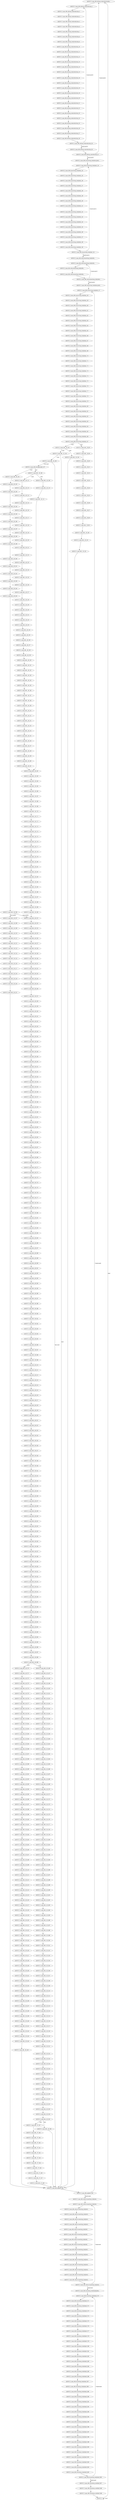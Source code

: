 digraph {
Node0x2a0ffa0[label="LEGUP_F_main_BB_dotloop_bodyreductionlrp..."];
Node0x2a0fe00[label="LEGUP_0"];
Node0x2a0fe00 -> Node0x2a0ffa0[label="start"];
Node0x2a0fe00 -> Node0x2a0fe00[label="~start"];
Node0x2a100f0[label="LEGUP_F_main_BB_dotloop_bodyreduction_2"];
Node0x2a0ffa0 -> Node0x2a100f0;
Node0x29c2dd0[label="LEGUP_F_main_BB_dotloop_bodyreduction_3"];
Node0x2a100f0 -> Node0x29c2dd0;
Node0x29c2ed0[label="LEGUP_F_main_BB_dotloop_bodyreduction_4"];
Node0x29c2dd0 -> Node0x29c2ed0;
Node0x29c2fd0[label="LEGUP_F_main_BB_dotloop_bodyreduction_5"];
Node0x29c2ed0 -> Node0x29c2fd0;
Node0x29c30d0[label="LEGUP_F_main_BB_dotloop_bodyreduction_6"];
Node0x29c2fd0 -> Node0x29c30d0;
Node0x29c31d0[label="LEGUP_F_main_BB_dotloop_bodyreduction_7"];
Node0x29c30d0 -> Node0x29c31d0;
Node0x29c32d0[label="LEGUP_F_main_BB_dotloop_bodyreduction_8"];
Node0x29c31d0 -> Node0x29c32d0;
Node0x29c33d0[label="LEGUP_F_main_BB_dotloop_bodyreduction_9"];
Node0x29c32d0 -> Node0x29c33d0;
Node0x29c34d0[label="LEGUP_F_main_BB_dotloop_bodyreduction_10"];
Node0x29c33d0 -> Node0x29c34d0;
Node0x29c35d0[label="LEGUP_F_main_BB_dotloop_bodyreduction_11"];
Node0x29c34d0 -> Node0x29c35d0;
Node0x29c36d0[label="LEGUP_F_main_BB_dotloop_bodyreduction_12"];
Node0x29c35d0 -> Node0x29c36d0;
Node0x29c37d0[label="LEGUP_F_main_BB_dotloop_bodyreduction_13"];
Node0x29c36d0 -> Node0x29c37d0;
Node0x29c38d0[label="LEGUP_F_main_BB_dotloop_bodyreduction_14"];
Node0x29c37d0 -> Node0x29c38d0;
Node0x29c39d0[label="LEGUP_F_main_BB_dotloop_bodyreduction_15"];
Node0x29c38d0 -> Node0x29c39d0;
Node0x29c3ad0[label="LEGUP_F_main_BB_dotloop_bodyreduction_16"];
Node0x29c39d0 -> Node0x29c3ad0;
Node0x29c3bd0[label="LEGUP_F_main_BB_dotloop_bodyreduction_17"];
Node0x29c3ad0 -> Node0x29c3bd0;
Node0x29c3cd0[label="LEGUP_F_main_BB_dotloop_bodyreduction_18"];
Node0x29c3bd0 -> Node0x29c3cd0;
Node0x29c3dd0[label="LEGUP_F_main_BB_dotloop_bodyreduction_19"];
Node0x29c3cd0 -> Node0x29c3dd0;
Node0x29c3ed0[label="LEGUP_F_main_BB_dotloop_bodyreduction_20"];
Node0x29c3dd0 -> Node0x29c3ed0;
Node0x29c3fd0[label="LEGUP_F_main_BB_dotloop_bodyreduction_21"];
Node0x29c3ed0 -> Node0x29c3fd0;
Node0x29c40d0[label="LEGUP_F_main_BB_dotloop_bodyreduction_22"];
Node0x29c3fd0 -> Node0x29c40d0;
Node0x29c41d0[label="LEGUP_F_main_BB_dotloop_bodyreduction_23"];
Node0x29c40d0 -> Node0x29c41d0;
Node0x29c42d0[label="LEGUP_F_main_BB_dotloop_bodyreduction_24"];
Node0x29c41d0 -> Node0x29c42d0;
Node0x29c43d0[label="LEGUP_F_main_BB_dotloop_bodyreduction_25"];
Node0x29c42d0 -> Node0x29c43d0;
Node0x29c44d0[label="LEGUP_F_main_BB_dotloop_bodyreduction_26"];
Node0x29c43d0 -> Node0x29c44d0;
Node0x29c45d0[label="LEGUP_F_main_BB_dotloop_bodyreduction_27"];
Node0x29c44d0 -> Node0x29c45d0;
Node0x29c46d0[label="LEGUP_F_main_BB_dotloop_bodyreduction_28"];
Node0x29c45d0 -> Node0x29c46d0;
Node0x29c47d0[label="LEGUP_F_main_BB_dotloop_bodyreduction_29"];
Node0x29c46d0 -> Node0x29c47d0;
Node0x2a10240[label="LEGUP_F_main_BB_dotloop_exitreduction_30"];
Node0x29c47d0 -> Node0x2a10240[label="%exitcond18"];
Node0x29c47d0 -> Node0x2a100f0[label="~%exitcond18"];
Node0x29c50d0[label="LEGUP_F_main_BB_dotloop_exitreduction_31"];
Node0x2a10240 -> Node0x29c50d0;
Node0x2a103c0[label="LEGUP_F_main_BB_fusion2loop_bodydim1preh..."];
Node0x29c50d0 -> Node0x2a103c0[label="%exitcond21"];
Node0x29c50d0 -> Node0x2a0ffa0[label="~%exitcond21"];
Node0x2a10540[label="LEGUP_F_main_BB_fusion2loop_bodydim1_33"];
Node0x2a103c0 -> Node0x2a10540;
Node0x29c51d0[label="LEGUP_F_main_BB_fusion2loop_bodydim1_34"];
Node0x2a10540 -> Node0x29c51d0;
Node0x29c52a0[label="LEGUP_F_main_BB_fusion2loop_bodydim1_35"];
Node0x29c51d0 -> Node0x29c52a0;
Node0x29c5370[label="LEGUP_F_main_BB_fusion2loop_bodydim1_36"];
Node0x29c52a0 -> Node0x29c5370;
Node0x29c5440[label="LEGUP_F_main_BB_fusion2loop_bodydim1_37"];
Node0x29c5370 -> Node0x29c5440;
Node0x29c5510[label="LEGUP_F_main_BB_fusion2loop_bodydim1_38"];
Node0x29c5440 -> Node0x29c5510;
Node0x29c55e0[label="LEGUP_F_main_BB_fusion2loop_bodydim1_39"];
Node0x29c5510 -> Node0x29c55e0;
Node0x29c56e0[label="LEGUP_F_main_BB_fusion2loop_bodydim1_40"];
Node0x29c55e0 -> Node0x29c56e0;
Node0x29c57e0[label="LEGUP_F_main_BB_fusion2loop_bodydim1_41"];
Node0x29c56e0 -> Node0x29c57e0;
Node0x29c58e0[label="LEGUP_F_main_BB_fusion2loop_bodydim1_42"];
Node0x29c57e0 -> Node0x29c58e0;
Node0x29c59e0[label="LEGUP_F_main_BB_fusion2loop_bodydim1_43"];
Node0x29c58e0 -> Node0x29c59e0;
Node0x29c5ae0[label="LEGUP_F_main_BB_fusion2loop_bodydim1_44"];
Node0x29c59e0 -> Node0x29c5ae0;
Node0x29c5be0[label="LEGUP_F_main_BB_fusion2loop_bodydim1_45"];
Node0x29c5ae0 -> Node0x29c5be0;
Node0x29c5ce0[label="LEGUP_F_main_BB_fusion2loop_bodydim1_46"];
Node0x29c5be0 -> Node0x29c5ce0;
Node0x29c5de0[label="LEGUP_F_main_BB_fusion2loop_bodydim1_47"];
Node0x29c5ce0 -> Node0x29c5de0;
Node0x29c5ee0[label="LEGUP_F_main_BB_fusion2loop_bodydim1_48"];
Node0x29c5de0 -> Node0x29c5ee0;
Node0x29c5fe0[label="LEGUP_F_main_BB_fusion2loop_bodydim1_49"];
Node0x29c5ee0 -> Node0x29c5fe0;
Node0x29c60e0[label="LEGUP_F_main_BB_fusion2loop_bodydim1_50"];
Node0x29c5fe0 -> Node0x29c60e0;
Node0x2a106c0[label="LEGUP_F_main_BB_reduceinnerloop_bodyredu..."];
Node0x29c60e0 -> Node0x2a106c0[label="%exitcond14"];
Node0x29c60e0 -> Node0x2a10540[label="~%exitcond14"];
Node0x2a10840[label="LEGUP_F_main_BB_reduceinnerloop_bodyredu..."];
Node0x2a106c0 -> Node0x2a10840;
Node0x29c62d0[label="LEGUP_F_main_BB_reduceinnerloop_bodyredu..."];
Node0x2a10840 -> Node0x29c62d0;
Node0x29c63a0[label="LEGUP_F_main_BB_reduceinnerloop_bodyredu..."];
Node0x29c62d0 -> Node0x29c63a0;
Node0x29c6470[label="LEGUP_F_main_BB_reduceinnerloop_bodyredu..."];
Node0x29c63a0 -> Node0x29c6470;
Node0x2a109c0[label="LEGUP_F_main_BB_fusion1loop_bodydim1preh..."];
Node0x29c6470 -> Node0x2a109c0[label="%exitcond12"];
Node0x29c6470 -> Node0x2a10840[label="~%exitcond12"];
Node0x2a10b40[label="LEGUP_F_main_BB_fusion1loop_bodydim1_57"];
Node0x2a109c0 -> Node0x2a10b40;
Node0x29c67a0[label="LEGUP_F_main_BB_fusion1loop_bodydim1_58"];
Node0x2a10b40 -> Node0x29c67a0;
Node0x29c6870[label="LEGUP_F_main_BB_fusion1loop_bodydim1_59"];
Node0x29c67a0 -> Node0x29c6870;
Node0x29c6940[label="LEGUP_F_main_BB_fusion1loop_bodydim1_60"];
Node0x29c6870 -> Node0x29c6940;
Node0x29c6a10[label="LEGUP_F_main_BB_fusion1loop_bodydim1_61"];
Node0x29c6940 -> Node0x29c6a10;
Node0x29c6ae0[label="LEGUP_F_main_BB_fusion1loop_bodydim1_62"];
Node0x29c6a10 -> Node0x29c6ae0;
Node0x29c6bb0[label="LEGUP_F_main_BB_fusion1loop_bodydim1_63"];
Node0x29c6ae0 -> Node0x29c6bb0;
Node0x29c6c80[label="LEGUP_F_main_BB_fusion1loop_bodydim1_64"];
Node0x29c6bb0 -> Node0x29c6c80;
Node0x29c6d80[label="LEGUP_F_main_BB_fusion1loop_bodydim1_65"];
Node0x29c6c80 -> Node0x29c6d80;
Node0x29c6e80[label="LEGUP_F_main_BB_fusion1loop_bodydim1_66"];
Node0x29c6d80 -> Node0x29c6e80;
Node0x29c6f80[label="LEGUP_F_main_BB_fusion1loop_bodydim1_67"];
Node0x29c6e80 -> Node0x29c6f80;
Node0x29c7080[label="LEGUP_F_main_BB_fusion1loop_bodydim1_68"];
Node0x29c6f80 -> Node0x29c7080;
Node0x29c7180[label="LEGUP_F_main_BB_fusion1loop_bodydim1_69"];
Node0x29c7080 -> Node0x29c7180;
Node0x29c7280[label="LEGUP_F_main_BB_fusion1loop_bodydim1_70"];
Node0x29c7180 -> Node0x29c7280;
Node0x29c7380[label="LEGUP_F_main_BB_fusion1loop_bodydim1_71"];
Node0x29c7280 -> Node0x29c7380;
Node0x29c7480[label="LEGUP_F_main_BB_fusion1loop_bodydim1_72"];
Node0x29c7380 -> Node0x29c7480;
Node0x29c7580[label="LEGUP_F_main_BB_fusion1loop_bodydim1_73"];
Node0x29c7480 -> Node0x29c7580;
Node0x29c7680[label="LEGUP_F_main_BB_fusion1loop_bodydim1_74"];
Node0x29c7580 -> Node0x29c7680;
Node0x29c7780[label="LEGUP_F_main_BB_fusion1loop_bodydim1_75"];
Node0x29c7680 -> Node0x29c7780;
Node0x29c7880[label="LEGUP_F_main_BB_fusion1loop_bodydim1_76"];
Node0x29c7780 -> Node0x29c7880;
Node0x29c7980[label="LEGUP_F_main_BB_fusion1loop_bodydim1_77"];
Node0x29c7880 -> Node0x29c7980;
Node0x29c7a80[label="LEGUP_F_main_BB_fusion1loop_bodydim1_78"];
Node0x29c7980 -> Node0x29c7a80;
Node0x29c7b80[label="LEGUP_F_main_BB_fusion1loop_bodydim1_79"];
Node0x29c7a80 -> Node0x29c7b80;
Node0x29c7c80[label="LEGUP_F_main_BB_fusion1loop_bodydim1_80"];
Node0x29c7b80 -> Node0x29c7c80;
Node0x29c7d80[label="LEGUP_F_main_BB_fusion1loop_bodydim1_81"];
Node0x29c7c80 -> Node0x29c7d80;
Node0x29c7e80[label="LEGUP_F_main_BB_fusion1loop_bodydim1_82"];
Node0x29c7d80 -> Node0x29c7e80;
Node0x29c7f80[label="LEGUP_F_main_BB_fusion1loop_bodydim1_83"];
Node0x29c7e80 -> Node0x29c7f80;
Node0x29c8080[label="LEGUP_F_main_BB_fusion1loop_bodydim1_84"];
Node0x29c7f80 -> Node0x29c8080;
Node0x29c8180[label="LEGUP_F_main_BB_fusion1loop_bodydim1_85"];
Node0x29c8080 -> Node0x29c8180;
Node0x29c8280[label="LEGUP_F_main_BB_fusion1loop_bodydim1_86"];
Node0x29c8180 -> Node0x29c8280;
Node0x29c8380[label="LEGUP_F_main_BB_fusion1loop_bodydim1_87"];
Node0x29c8280 -> Node0x29c8380;
Node0x2a10cc0[label="LEGUP_F_main_BB__26_88"];
Node0x29c8380 -> Node0x2a10cc0[label="%25"];
Node0x2a10e40[label="LEGUP_F_main_BB__28_103"];
Node0x29c8380 -> Node0x2a10e40[label="~%25"];
Node0x29c23c0[label="LEGUP_F_main_BB__26_89"];
Node0x2a10cc0 -> Node0x29c23c0;
Node0x29c2490[label="LEGUP_F_main_BB__26_90"];
Node0x29c23c0 -> Node0x29c2490;
Node0x29c2560[label="LEGUP_F_main_BB__26_91"];
Node0x29c2490 -> Node0x29c2560;
Node0x29c2630[label="LEGUP_F_main_BB__26_92"];
Node0x29c2560 -> Node0x29c2630;
Node0x29c2700[label="LEGUP_F_main_BB__26_93"];
Node0x29c2630 -> Node0x29c2700;
Node0x29c9510[label="LEGUP_F_main_BB__26_94"];
Node0x29c2700 -> Node0x29c9510;
Node0x29c9610[label="LEGUP_F_main_BB__26_95"];
Node0x29c9510 -> Node0x29c9610;
Node0x29c9710[label="LEGUP_F_main_BB__26_96"];
Node0x29c9610 -> Node0x29c9710;
Node0x29c9810[label="LEGUP_F_main_BB__26_97"];
Node0x29c9710 -> Node0x29c9810;
Node0x29c9910[label="LEGUP_F_main_BB__26_98"];
Node0x29c9810 -> Node0x29c9910;
Node0x29c9a10[label="LEGUP_F_main_BB__26_99"];
Node0x29c9910 -> Node0x29c9a10;
Node0x29c9b10[label="LEGUP_F_main_BB__26_100"];
Node0x29c9a10 -> Node0x29c9b10;
Node0x29c9c10[label="LEGUP_F_main_BB__26_101"];
Node0x29c9b10 -> Node0x29c9c10;
Node0x29c9d10[label="LEGUP_F_main_BB__26_102"];
Node0x29c9c10 -> Node0x29c9d10;
Node0x2a12640[label="LEGUP_F_main_BB_expfexit_549"];
Node0x29c9d10 -> Node0x2a12640;
Node0x2a10fc0[label="LEGUP_F_main_BB__30_104"];
Node0x2a10e40 -> Node0x2a10fc0[label="%29"];
Node0x2a11140[label="LEGUP_F_main_BB__32_105"];
Node0x2a10e40 -> Node0x2a11140[label="~%29"];
Node0x2a10fc0 -> Node0x2a12640;
Node0x2a11140 -> Node0x2a12640[label="%33"];
Node0x2a112c0[label="LEGUP_F_main_BB__34_106"];
Node0x2a11140 -> Node0x2a112c0[label="~%33"];
Node0x2a112c0 -> Node0x2a12640[label="%or.cond"];
Node0x2a11440[label="LEGUP_F_main_BB_threadpresplit_107"];
Node0x2a112c0 -> Node0x2a11440[label="~%or.cond"];
Node0x2a115c0[label="LEGUP_F_main_BB__38_108"];
Node0x2a11440 -> Node0x2a115c0[label="%37"];
Node0x2a11bc0[label="LEGUP_F_main_BB__60_191"];
Node0x2a11440 -> Node0x2a11bc0[label="~%37"];
Node0x2a11740[label="LEGUP_F_main_BB__40_109"];
Node0x2a115c0 -> Node0x2a11740[label="%39"];
Node0x2a118c0[label="LEGUP_F_main_BB__48_112"];
Node0x2a115c0 -> Node0x2a118c0[label="~%39"];
Node0x29ca290[label="LEGUP_F_main_BB__40_110"];
Node0x2a11740 -> Node0x29ca290;
Node0x29ca360[label="LEGUP_F_main_BB__40_111"];
Node0x29ca290 -> Node0x29ca360;
Node0x2a11a40[label="LEGUP_F_main_BB__58_162"];
Node0x29ca360 -> Node0x2a11a40;
Node0x29ca530[label="LEGUP_F_main_BB__48_113"];
Node0x2a118c0 -> Node0x29ca530;
Node0x29ca600[label="LEGUP_F_main_BB__48_114"];
Node0x29ca530 -> Node0x29ca600;
Node0x29ca6d0[label="LEGUP_F_main_BB__48_115"];
Node0x29ca600 -> Node0x29ca6d0;
Node0x29ca7a0[label="LEGUP_F_main_BB__48_116"];
Node0x29ca6d0 -> Node0x29ca7a0;
Node0x29ca870[label="LEGUP_F_main_BB__48_117"];
Node0x29ca7a0 -> Node0x29ca870;
Node0x29ca970[label="LEGUP_F_main_BB__48_118"];
Node0x29ca870 -> Node0x29ca970;
Node0x29caa70[label="LEGUP_F_main_BB__48_119"];
Node0x29ca970 -> Node0x29caa70;
Node0x29cab70[label="LEGUP_F_main_BB__48_120"];
Node0x29caa70 -> Node0x29cab70;
Node0x29cac70[label="LEGUP_F_main_BB__48_121"];
Node0x29cab70 -> Node0x29cac70;
Node0x29cad70[label="LEGUP_F_main_BB__48_122"];
Node0x29cac70 -> Node0x29cad70;
Node0x29cae70[label="LEGUP_F_main_BB__48_123"];
Node0x29cad70 -> Node0x29cae70;
Node0x29caf70[label="LEGUP_F_main_BB__48_124"];
Node0x29cae70 -> Node0x29caf70;
Node0x29cb070[label="LEGUP_F_main_BB__48_125"];
Node0x29caf70 -> Node0x29cb070;
Node0x29cb170[label="LEGUP_F_main_BB__48_126"];
Node0x29cb070 -> Node0x29cb170;
Node0x29cb270[label="LEGUP_F_main_BB__48_127"];
Node0x29cb170 -> Node0x29cb270;
Node0x29cb370[label="LEGUP_F_main_BB__48_128"];
Node0x29cb270 -> Node0x29cb370;
Node0x29cb470[label="LEGUP_F_main_BB__48_129"];
Node0x29cb370 -> Node0x29cb470;
Node0x29cb570[label="LEGUP_F_main_BB__48_130"];
Node0x29cb470 -> Node0x29cb570;
Node0x29cb670[label="LEGUP_F_main_BB__48_131"];
Node0x29cb570 -> Node0x29cb670;
Node0x29cb770[label="LEGUP_F_main_BB__48_132"];
Node0x29cb670 -> Node0x29cb770;
Node0x29cb870[label="LEGUP_F_main_BB__48_133"];
Node0x29cb770 -> Node0x29cb870;
Node0x29cb970[label="LEGUP_F_main_BB__48_134"];
Node0x29cb870 -> Node0x29cb970;
Node0x29cba70[label="LEGUP_F_main_BB__48_135"];
Node0x29cb970 -> Node0x29cba70;
Node0x29cbb70[label="LEGUP_F_main_BB__48_136"];
Node0x29cba70 -> Node0x29cbb70;
Node0x29cbc70[label="LEGUP_F_main_BB__48_137"];
Node0x29cbb70 -> Node0x29cbc70;
Node0x29cbd70[label="LEGUP_F_main_BB__48_138"];
Node0x29cbc70 -> Node0x29cbd70;
Node0x29cbe70[label="LEGUP_F_main_BB__48_139"];
Node0x29cbd70 -> Node0x29cbe70;
Node0x29cbf70[label="LEGUP_F_main_BB__48_140"];
Node0x29cbe70 -> Node0x29cbf70;
Node0x29cc070[label="LEGUP_F_main_BB__48_141"];
Node0x29cbf70 -> Node0x29cc070;
Node0x29cc170[label="LEGUP_F_main_BB__48_142"];
Node0x29cc070 -> Node0x29cc170;
Node0x29cc270[label="LEGUP_F_main_BB__48_143"];
Node0x29cc170 -> Node0x29cc270;
Node0x29cc370[label="LEGUP_F_main_BB__48_144"];
Node0x29cc270 -> Node0x29cc370;
Node0x29cc470[label="LEGUP_F_main_BB__48_145"];
Node0x29cc370 -> Node0x29cc470;
Node0x29cc570[label="LEGUP_F_main_BB__48_146"];
Node0x29cc470 -> Node0x29cc570;
Node0x29cc670[label="LEGUP_F_main_BB__48_147"];
Node0x29cc570 -> Node0x29cc670;
Node0x29cc770[label="LEGUP_F_main_BB__48_148"];
Node0x29cc670 -> Node0x29cc770;
Node0x29cc870[label="LEGUP_F_main_BB__48_149"];
Node0x29cc770 -> Node0x29cc870;
Node0x29cc970[label="LEGUP_F_main_BB__48_150"];
Node0x29cc870 -> Node0x29cc970;
Node0x29cca70[label="LEGUP_F_main_BB__48_151"];
Node0x29cc970 -> Node0x29cca70;
Node0x29ccb70[label="LEGUP_F_main_BB__48_152"];
Node0x29cca70 -> Node0x29ccb70;
Node0x29ccc70[label="LEGUP_F_main_BB__48_153"];
Node0x29ccb70 -> Node0x29ccc70;
Node0x29ccd70[label="LEGUP_F_main_BB__48_154"];
Node0x29ccc70 -> Node0x29ccd70;
Node0x29cce70[label="LEGUP_F_main_BB__48_155"];
Node0x29ccd70 -> Node0x29cce70;
Node0x29ccf70[label="LEGUP_F_main_BB__48_156"];
Node0x29cce70 -> Node0x29ccf70;
Node0x29cd070[label="LEGUP_F_main_BB__48_157"];
Node0x29ccf70 -> Node0x29cd070;
Node0x29cd170[label="LEGUP_F_main_BB__48_158"];
Node0x29cd070 -> Node0x29cd170;
Node0x29cd270[label="LEGUP_F_main_BB__48_159"];
Node0x29cd170 -> Node0x29cd270;
Node0x29cd370[label="LEGUP_F_main_BB__48_160"];
Node0x29cd270 -> Node0x29cd370;
Node0x29cd470[label="LEGUP_F_main_BB__48_161"];
Node0x29cd370 -> Node0x29cd470;
Node0x29cd470 -> Node0x2a11a40;
Node0x29cdc30[label="LEGUP_F_main_BB__58_163"];
Node0x2a11a40 -> Node0x29cdc30;
Node0x29cdd00[label="LEGUP_F_main_BB__58_164"];
Node0x29cdc30 -> Node0x29cdd00;
Node0x29cddd0[label="LEGUP_F_main_BB__58_165"];
Node0x29cdd00 -> Node0x29cddd0;
Node0x29cdea0[label="LEGUP_F_main_BB__58_166"];
Node0x29cddd0 -> Node0x29cdea0;
Node0x29cdf70[label="LEGUP_F_main_BB__58_167"];
Node0x29cdea0 -> Node0x29cdf70;
Node0x29ce070[label="LEGUP_F_main_BB__58_168"];
Node0x29cdf70 -> Node0x29ce070;
Node0x29ce170[label="LEGUP_F_main_BB__58_169"];
Node0x29ce070 -> Node0x29ce170;
Node0x29ce270[label="LEGUP_F_main_BB__58_170"];
Node0x29ce170 -> Node0x29ce270;
Node0x29ce370[label="LEGUP_F_main_BB__58_171"];
Node0x29ce270 -> Node0x29ce370;
Node0x29ce470[label="LEGUP_F_main_BB__58_172"];
Node0x29ce370 -> Node0x29ce470;
Node0x29ce570[label="LEGUP_F_main_BB__58_173"];
Node0x29ce470 -> Node0x29ce570;
Node0x29ce670[label="LEGUP_F_main_BB__58_174"];
Node0x29ce570 -> Node0x29ce670;
Node0x29ce770[label="LEGUP_F_main_BB__58_175"];
Node0x29ce670 -> Node0x29ce770;
Node0x29ce870[label="LEGUP_F_main_BB__58_176"];
Node0x29ce770 -> Node0x29ce870;
Node0x29ce970[label="LEGUP_F_main_BB__58_177"];
Node0x29ce870 -> Node0x29ce970;
Node0x29cea70[label="LEGUP_F_main_BB__58_178"];
Node0x29ce970 -> Node0x29cea70;
Node0x29ceb70[label="LEGUP_F_main_BB__58_179"];
Node0x29cea70 -> Node0x29ceb70;
Node0x29cec70[label="LEGUP_F_main_BB__58_180"];
Node0x29ceb70 -> Node0x29cec70;
Node0x29ced70[label="LEGUP_F_main_BB__58_181"];
Node0x29cec70 -> Node0x29ced70;
Node0x29cee70[label="LEGUP_F_main_BB__58_182"];
Node0x29ced70 -> Node0x29cee70;
Node0x29cef70[label="LEGUP_F_main_BB__58_183"];
Node0x29cee70 -> Node0x29cef70;
Node0x29cf070[label="LEGUP_F_main_BB__58_184"];
Node0x29cef70 -> Node0x29cf070;
Node0x29cf170[label="LEGUP_F_main_BB__58_185"];
Node0x29cf070 -> Node0x29cf170;
Node0x29cf270[label="LEGUP_F_main_BB__58_186"];
Node0x29cf170 -> Node0x29cf270;
Node0x29cf370[label="LEGUP_F_main_BB__58_187"];
Node0x29cf270 -> Node0x29cf370;
Node0x29cf470[label="LEGUP_F_main_BB__58_188"];
Node0x29cf370 -> Node0x29cf470;
Node0x29cf570[label="LEGUP_F_main_BB__58_189"];
Node0x29cf470 -> Node0x29cf570;
Node0x2a13250[label="LEGUP_F_main_BB__58_190"];
Node0x29cf570 -> Node0x2a13250;
Node0x2a11ec0[label="LEGUP_F_main_BB__66_222"];
Node0x2a13250 -> Node0x2a11ec0;
Node0x29cd770[label="LEGUP_F_main_BB__60_192"];
Node0x2a11bc0 -> Node0x29cd770;
Node0x29cd840[label="LEGUP_F_main_BB__60_193"];
Node0x29cd770 -> Node0x29cd840;
Node0x29cd940[label="LEGUP_F_main_BB__60_194"];
Node0x29cd840 -> Node0x29cd940;
Node0x29cda40[label="LEGUP_F_main_BB__60_195"];
Node0x29cd940 -> Node0x29cda40;
Node0x29cdb40[label="LEGUP_F_main_BB__60_196"];
Node0x29cda40 -> Node0x29cdb40;
Node0x29c84f0[label="LEGUP_F_main_BB__60_197"];
Node0x29cdb40 -> Node0x29c84f0;
Node0x29c85f0[label="LEGUP_F_main_BB__60_198"];
Node0x29c84f0 -> Node0x29c85f0;
Node0x29c86f0[label="LEGUP_F_main_BB__60_199"];
Node0x29c85f0 -> Node0x29c86f0;
Node0x29c87f0[label="LEGUP_F_main_BB__60_200"];
Node0x29c86f0 -> Node0x29c87f0;
Node0x29c88f0[label="LEGUP_F_main_BB__60_201"];
Node0x29c87f0 -> Node0x29c88f0;
Node0x29c89f0[label="LEGUP_F_main_BB__60_202"];
Node0x29c88f0 -> Node0x29c89f0;
Node0x29c8af0[label="LEGUP_F_main_BB__60_203"];
Node0x29c89f0 -> Node0x29c8af0;
Node0x29c8bf0[label="LEGUP_F_main_BB__60_204"];
Node0x29c8af0 -> Node0x29c8bf0;
Node0x29c8cf0[label="LEGUP_F_main_BB__60_205"];
Node0x29c8bf0 -> Node0x29c8cf0;
Node0x29c8df0[label="LEGUP_F_main_BB__60_206"];
Node0x29c8cf0 -> Node0x29c8df0;
Node0x2a11d40[label="LEGUP_F_main_BB__64_207"];
Node0x29c8df0 -> Node0x2a11d40[label="%or.cond54"];
Node0x29c8df0 -> Node0x2a11ec0[label="~%or.cond54"];
Node0x29c90a0[label="LEGUP_F_main_BB__64_208"];
Node0x2a11d40 -> Node0x29c90a0;
Node0x29c9170[label="LEGUP_F_main_BB__64_209"];
Node0x29c90a0 -> Node0x29c9170;
Node0x29c9240[label="LEGUP_F_main_BB__64_210"];
Node0x29c9170 -> Node0x29c9240;
Node0x29c9310[label="LEGUP_F_main_BB__64_211"];
Node0x29c9240 -> Node0x29c9310;
Node0x29c93e0[label="LEGUP_F_main_BB__64_212"];
Node0x29c9310 -> Node0x29c93e0;
Node0x2a15380[label="LEGUP_F_main_BB__64_213"];
Node0x29c93e0 -> Node0x2a15380;
Node0x2a15480[label="LEGUP_F_main_BB__64_214"];
Node0x2a15380 -> Node0x2a15480;
Node0x2a15580[label="LEGUP_F_main_BB__64_215"];
Node0x2a15480 -> Node0x2a15580;
Node0x2a15680[label="LEGUP_F_main_BB__64_216"];
Node0x2a15580 -> Node0x2a15680;
Node0x2a15780[label="LEGUP_F_main_BB__64_217"];
Node0x2a15680 -> Node0x2a15780;
Node0x2a15880[label="LEGUP_F_main_BB__64_218"];
Node0x2a15780 -> Node0x2a15880;
Node0x2a15980[label="LEGUP_F_main_BB__64_219"];
Node0x2a15880 -> Node0x2a15980;
Node0x2a15a80[label="LEGUP_F_main_BB__64_220"];
Node0x2a15980 -> Node0x2a15a80;
Node0x2a15b80[label="LEGUP_F_main_BB__64_221"];
Node0x2a15a80 -> Node0x2a15b80;
Node0x2a15b80 -> Node0x2a12640;
Node0x2a15d80[label="LEGUP_F_main_BB__66_223"];
Node0x2a11ec0 -> Node0x2a15d80;
Node0x2a15e50[label="LEGUP_F_main_BB__66_224"];
Node0x2a15d80 -> Node0x2a15e50;
Node0x2a15f20[label="LEGUP_F_main_BB__66_225"];
Node0x2a15e50 -> Node0x2a15f20;
Node0x2a15ff0[label="LEGUP_F_main_BB__66_226"];
Node0x2a15f20 -> Node0x2a15ff0;
Node0x2a160c0[label="LEGUP_F_main_BB__66_227"];
Node0x2a15ff0 -> Node0x2a160c0;
Node0x2a161c0[label="LEGUP_F_main_BB__66_228"];
Node0x2a160c0 -> Node0x2a161c0;
Node0x2a162c0[label="LEGUP_F_main_BB__66_229"];
Node0x2a161c0 -> Node0x2a162c0;
Node0x2a163c0[label="LEGUP_F_main_BB__66_230"];
Node0x2a162c0 -> Node0x2a163c0;
Node0x2a164c0[label="LEGUP_F_main_BB__66_231"];
Node0x2a163c0 -> Node0x2a164c0;
Node0x2a165c0[label="LEGUP_F_main_BB__66_232"];
Node0x2a164c0 -> Node0x2a165c0;
Node0x2a166c0[label="LEGUP_F_main_BB__66_233"];
Node0x2a165c0 -> Node0x2a166c0;
Node0x2a167c0[label="LEGUP_F_main_BB__66_234"];
Node0x2a166c0 -> Node0x2a167c0;
Node0x2a168c0[label="LEGUP_F_main_BB__66_235"];
Node0x2a167c0 -> Node0x2a168c0;
Node0x2a169c0[label="LEGUP_F_main_BB__66_236"];
Node0x2a168c0 -> Node0x2a169c0;
Node0x2a16ac0[label="LEGUP_F_main_BB__66_237"];
Node0x2a169c0 -> Node0x2a16ac0;
Node0x2a16bc0[label="LEGUP_F_main_BB__66_238"];
Node0x2a16ac0 -> Node0x2a16bc0;
Node0x2a16cc0[label="LEGUP_F_main_BB__66_239"];
Node0x2a16bc0 -> Node0x2a16cc0;
Node0x2a16dc0[label="LEGUP_F_main_BB__66_240"];
Node0x2a16cc0 -> Node0x2a16dc0;
Node0x2a16ec0[label="LEGUP_F_main_BB__66_241"];
Node0x2a16dc0 -> Node0x2a16ec0;
Node0x2a16fc0[label="LEGUP_F_main_BB__66_242"];
Node0x2a16ec0 -> Node0x2a16fc0;
Node0x2a170c0[label="LEGUP_F_main_BB__66_243"];
Node0x2a16fc0 -> Node0x2a170c0;
Node0x2a171c0[label="LEGUP_F_main_BB__66_244"];
Node0x2a170c0 -> Node0x2a171c0;
Node0x2a172c0[label="LEGUP_F_main_BB__66_245"];
Node0x2a171c0 -> Node0x2a172c0;
Node0x2a173c0[label="LEGUP_F_main_BB__66_246"];
Node0x2a172c0 -> Node0x2a173c0;
Node0x2a174c0[label="LEGUP_F_main_BB__66_247"];
Node0x2a173c0 -> Node0x2a174c0;
Node0x2a175c0[label="LEGUP_F_main_BB__66_248"];
Node0x2a174c0 -> Node0x2a175c0;
Node0x2a176c0[label="LEGUP_F_main_BB__66_249"];
Node0x2a175c0 -> Node0x2a176c0;
Node0x2a177c0[label="LEGUP_F_main_BB__66_250"];
Node0x2a176c0 -> Node0x2a177c0;
Node0x2a178c0[label="LEGUP_F_main_BB__66_251"];
Node0x2a177c0 -> Node0x2a178c0;
Node0x2a179c0[label="LEGUP_F_main_BB__66_252"];
Node0x2a178c0 -> Node0x2a179c0;
Node0x2a17ac0[label="LEGUP_F_main_BB__66_253"];
Node0x2a179c0 -> Node0x2a17ac0;
Node0x2a17bc0[label="LEGUP_F_main_BB__66_254"];
Node0x2a17ac0 -> Node0x2a17bc0;
Node0x2a17cc0[label="LEGUP_F_main_BB__66_255"];
Node0x2a17bc0 -> Node0x2a17cc0;
Node0x2a17dc0[label="LEGUP_F_main_BB__66_256"];
Node0x2a17cc0 -> Node0x2a17dc0;
Node0x2a17ec0[label="LEGUP_F_main_BB__66_257"];
Node0x2a17dc0 -> Node0x2a17ec0;
Node0x2a17fc0[label="LEGUP_F_main_BB__66_258"];
Node0x2a17ec0 -> Node0x2a17fc0;
Node0x2a180c0[label="LEGUP_F_main_BB__66_259"];
Node0x2a17fc0 -> Node0x2a180c0;
Node0x2a181c0[label="LEGUP_F_main_BB__66_260"];
Node0x2a180c0 -> Node0x2a181c0;
Node0x2a182c0[label="LEGUP_F_main_BB__66_261"];
Node0x2a181c0 -> Node0x2a182c0;
Node0x2a183c0[label="LEGUP_F_main_BB__66_262"];
Node0x2a182c0 -> Node0x2a183c0;
Node0x2a184c0[label="LEGUP_F_main_BB__66_263"];
Node0x2a183c0 -> Node0x2a184c0;
Node0x2a185c0[label="LEGUP_F_main_BB__66_264"];
Node0x2a184c0 -> Node0x2a185c0;
Node0x2a186c0[label="LEGUP_F_main_BB__66_265"];
Node0x2a185c0 -> Node0x2a186c0;
Node0x2a187c0[label="LEGUP_F_main_BB__66_266"];
Node0x2a186c0 -> Node0x2a187c0;
Node0x2a188c0[label="LEGUP_F_main_BB__66_267"];
Node0x2a187c0 -> Node0x2a188c0;
Node0x2a189c0[label="LEGUP_F_main_BB__66_268"];
Node0x2a188c0 -> Node0x2a189c0;
Node0x2a18ac0[label="LEGUP_F_main_BB__66_269"];
Node0x2a189c0 -> Node0x2a18ac0;
Node0x2a18bc0[label="LEGUP_F_main_BB__66_270"];
Node0x2a18ac0 -> Node0x2a18bc0;
Node0x2a18cc0[label="LEGUP_F_main_BB__66_271"];
Node0x2a18bc0 -> Node0x2a18cc0;
Node0x2a18dc0[label="LEGUP_F_main_BB__66_272"];
Node0x2a18cc0 -> Node0x2a18dc0;
Node0x2a18ec0[label="LEGUP_F_main_BB__66_273"];
Node0x2a18dc0 -> Node0x2a18ec0;
Node0x2a18fc0[label="LEGUP_F_main_BB__66_274"];
Node0x2a18ec0 -> Node0x2a18fc0;
Node0x2a190c0[label="LEGUP_F_main_BB__66_275"];
Node0x2a18fc0 -> Node0x2a190c0;
Node0x2a191c0[label="LEGUP_F_main_BB__66_276"];
Node0x2a190c0 -> Node0x2a191c0;
Node0x2a192c0[label="LEGUP_F_main_BB__66_277"];
Node0x2a191c0 -> Node0x2a192c0;
Node0x2a193c0[label="LEGUP_F_main_BB__66_278"];
Node0x2a192c0 -> Node0x2a193c0;
Node0x2a194c0[label="LEGUP_F_main_BB__66_279"];
Node0x2a193c0 -> Node0x2a194c0;
Node0x2a195c0[label="LEGUP_F_main_BB__66_280"];
Node0x2a194c0 -> Node0x2a195c0;
Node0x2a196c0[label="LEGUP_F_main_BB__66_281"];
Node0x2a195c0 -> Node0x2a196c0;
Node0x2a197c0[label="LEGUP_F_main_BB__66_282"];
Node0x2a196c0 -> Node0x2a197c0;
Node0x2a19900[label="LEGUP_F_main_BB__66_283"];
Node0x2a197c0 -> Node0x2a19900;
Node0x2a19a40[label="LEGUP_F_main_BB__66_284"];
Node0x2a19900 -> Node0x2a19a40;
Node0x2a19b80[label="LEGUP_F_main_BB__66_285"];
Node0x2a19a40 -> Node0x2a19b80;
Node0x2a19cc0[label="LEGUP_F_main_BB__66_286"];
Node0x2a19b80 -> Node0x2a19cc0;
Node0x2a19e00[label="LEGUP_F_main_BB__66_287"];
Node0x2a19cc0 -> Node0x2a19e00;
Node0x2a19f40[label="LEGUP_F_main_BB__66_288"];
Node0x2a19e00 -> Node0x2a19f40;
Node0x2a1a080[label="LEGUP_F_main_BB__66_289"];
Node0x2a19f40 -> Node0x2a1a080;
Node0x2a1a1c0[label="LEGUP_F_main_BB__66_290"];
Node0x2a1a080 -> Node0x2a1a1c0;
Node0x2a1a300[label="LEGUP_F_main_BB__66_291"];
Node0x2a1a1c0 -> Node0x2a1a300;
Node0x2a1a440[label="LEGUP_F_main_BB__66_292"];
Node0x2a1a300 -> Node0x2a1a440;
Node0x2a1a580[label="LEGUP_F_main_BB__66_293"];
Node0x2a1a440 -> Node0x2a1a580;
Node0x2a1a6c0[label="LEGUP_F_main_BB__66_294"];
Node0x2a1a580 -> Node0x2a1a6c0;
Node0x2a1a800[label="LEGUP_F_main_BB__66_295"];
Node0x2a1a6c0 -> Node0x2a1a800;
Node0x2a1a940[label="LEGUP_F_main_BB__66_296"];
Node0x2a1a800 -> Node0x2a1a940;
Node0x2a1aa80[label="LEGUP_F_main_BB__66_297"];
Node0x2a1a940 -> Node0x2a1aa80;
Node0x2a1abc0[label="LEGUP_F_main_BB__66_298"];
Node0x2a1aa80 -> Node0x2a1abc0;
Node0x2a1ad00[label="LEGUP_F_main_BB__66_299"];
Node0x2a1abc0 -> Node0x2a1ad00;
Node0x2a1ae40[label="LEGUP_F_main_BB__66_300"];
Node0x2a1ad00 -> Node0x2a1ae40;
Node0x2a1af80[label="LEGUP_F_main_BB__66_301"];
Node0x2a1ae40 -> Node0x2a1af80;
Node0x2a1b0c0[label="LEGUP_F_main_BB__66_302"];
Node0x2a1af80 -> Node0x2a1b0c0;
Node0x2a1b200[label="LEGUP_F_main_BB__66_303"];
Node0x2a1b0c0 -> Node0x2a1b200;
Node0x2a1b340[label="LEGUP_F_main_BB__66_304"];
Node0x2a1b200 -> Node0x2a1b340;
Node0x2a1b480[label="LEGUP_F_main_BB__66_305"];
Node0x2a1b340 -> Node0x2a1b480;
Node0x2a1b5c0[label="LEGUP_F_main_BB__66_306"];
Node0x2a1b480 -> Node0x2a1b5c0;
Node0x2a1b700[label="LEGUP_F_main_BB__66_307"];
Node0x2a1b5c0 -> Node0x2a1b700;
Node0x2a1b840[label="LEGUP_F_main_BB__66_308"];
Node0x2a1b700 -> Node0x2a1b840;
Node0x2a1b980[label="LEGUP_F_main_BB__66_309"];
Node0x2a1b840 -> Node0x2a1b980;
Node0x2a1bac0[label="LEGUP_F_main_BB__66_310"];
Node0x2a1b980 -> Node0x2a1bac0;
Node0x2a1bc00[label="LEGUP_F_main_BB__66_311"];
Node0x2a1bac0 -> Node0x2a1bc00;
Node0x2a1bd40[label="LEGUP_F_main_BB__66_312"];
Node0x2a1bc00 -> Node0x2a1bd40;
Node0x2a1be80[label="LEGUP_F_main_BB__66_313"];
Node0x2a1bd40 -> Node0x2a1be80;
Node0x2a1bfc0[label="LEGUP_F_main_BB__66_314"];
Node0x2a1be80 -> Node0x2a1bfc0;
Node0x2a1c100[label="LEGUP_F_main_BB__66_315"];
Node0x2a1bfc0 -> Node0x2a1c100;
Node0x2a1c240[label="LEGUP_F_main_BB__66_316"];
Node0x2a1c100 -> Node0x2a1c240;
Node0x2a1c380[label="LEGUP_F_main_BB__66_317"];
Node0x2a1c240 -> Node0x2a1c380;
Node0x2a1c4c0[label="LEGUP_F_main_BB__66_318"];
Node0x2a1c380 -> Node0x2a1c4c0;
Node0x2a1c600[label="LEGUP_F_main_BB__66_319"];
Node0x2a1c4c0 -> Node0x2a1c600;
Node0x2a1c740[label="LEGUP_F_main_BB__66_320"];
Node0x2a1c600 -> Node0x2a1c740;
Node0x2a1c880[label="LEGUP_F_main_BB__66_321"];
Node0x2a1c740 -> Node0x2a1c880;
Node0x2a1c9c0[label="LEGUP_F_main_BB__66_322"];
Node0x2a1c880 -> Node0x2a1c9c0;
Node0x2a1cb00[label="LEGUP_F_main_BB__66_323"];
Node0x2a1c9c0 -> Node0x2a1cb00;
Node0x2a1cc40[label="LEGUP_F_main_BB__66_324"];
Node0x2a1cb00 -> Node0x2a1cc40;
Node0x2a1cd80[label="LEGUP_F_main_BB__66_325"];
Node0x2a1cc40 -> Node0x2a1cd80;
Node0x2a1cec0[label="LEGUP_F_main_BB__66_326"];
Node0x2a1cd80 -> Node0x2a1cec0;
Node0x2a1d000[label="LEGUP_F_main_BB__66_327"];
Node0x2a1cec0 -> Node0x2a1d000;
Node0x2a1d140[label="LEGUP_F_main_BB__66_328"];
Node0x2a1d000 -> Node0x2a1d140;
Node0x2a1d280[label="LEGUP_F_main_BB__66_329"];
Node0x2a1d140 -> Node0x2a1d280;
Node0x2a1d3c0[label="LEGUP_F_main_BB__66_330"];
Node0x2a1d280 -> Node0x2a1d3c0;
Node0x2a1d500[label="LEGUP_F_main_BB__66_331"];
Node0x2a1d3c0 -> Node0x2a1d500;
Node0x2a1d640[label="LEGUP_F_main_BB__66_332"];
Node0x2a1d500 -> Node0x2a1d640;
Node0x2a1d780[label="LEGUP_F_main_BB__66_333"];
Node0x2a1d640 -> Node0x2a1d780;
Node0x2a1d8c0[label="LEGUP_F_main_BB__66_334"];
Node0x2a1d780 -> Node0x2a1d8c0;
Node0x2a1da00[label="LEGUP_F_main_BB__66_335"];
Node0x2a1d8c0 -> Node0x2a1da00;
Node0x2a1db40[label="LEGUP_F_main_BB__66_336"];
Node0x2a1da00 -> Node0x2a1db40;
Node0x2a1dc80[label="LEGUP_F_main_BB__66_337"];
Node0x2a1db40 -> Node0x2a1dc80;
Node0x2a1ddc0[label="LEGUP_F_main_BB__66_338"];
Node0x2a1dc80 -> Node0x2a1ddc0;
Node0x2a1df00[label="LEGUP_F_main_BB__66_339"];
Node0x2a1ddc0 -> Node0x2a1df00;
Node0x2a1e040[label="LEGUP_F_main_BB__66_340"];
Node0x2a1df00 -> Node0x2a1e040;
Node0x2a1e180[label="LEGUP_F_main_BB__66_341"];
Node0x2a1e040 -> Node0x2a1e180;
Node0x2a1e2c0[label="LEGUP_F_main_BB__66_342"];
Node0x2a1e180 -> Node0x2a1e2c0;
Node0x2a1e400[label="LEGUP_F_main_BB__66_343"];
Node0x2a1e2c0 -> Node0x2a1e400;
Node0x2a1e540[label="LEGUP_F_main_BB__66_344"];
Node0x2a1e400 -> Node0x2a1e540;
Node0x2a1e680[label="LEGUP_F_main_BB__66_345"];
Node0x2a1e540 -> Node0x2a1e680;
Node0x2a1e7c0[label="LEGUP_F_main_BB__66_346"];
Node0x2a1e680 -> Node0x2a1e7c0;
Node0x2a1e900[label="LEGUP_F_main_BB__66_347"];
Node0x2a1e7c0 -> Node0x2a1e900;
Node0x2a1ea40[label="LEGUP_F_main_BB__66_348"];
Node0x2a1e900 -> Node0x2a1ea40;
Node0x2a1eb80[label="LEGUP_F_main_BB__66_349"];
Node0x2a1ea40 -> Node0x2a1eb80;
Node0x2a1ecc0[label="LEGUP_F_main_BB__66_350"];
Node0x2a1eb80 -> Node0x2a1ecc0;
Node0x2a1ee00[label="LEGUP_F_main_BB__66_351"];
Node0x2a1ecc0 -> Node0x2a1ee00;
Node0x2a1ef40[label="LEGUP_F_main_BB__66_352"];
Node0x2a1ee00 -> Node0x2a1ef40;
Node0x2a1f080[label="LEGUP_F_main_BB__66_353"];
Node0x2a1ef40 -> Node0x2a1f080;
Node0x2a1f1c0[label="LEGUP_F_main_BB__66_354"];
Node0x2a1f080 -> Node0x2a1f1c0;
Node0x2a1f300[label="LEGUP_F_main_BB__66_355"];
Node0x2a1f1c0 -> Node0x2a1f300;
Node0x2a1f440[label="LEGUP_F_main_BB__66_356"];
Node0x2a1f300 -> Node0x2a1f440;
Node0x2a1f580[label="LEGUP_F_main_BB__66_357"];
Node0x2a1f440 -> Node0x2a1f580;
Node0x2a1f6c0[label="LEGUP_F_main_BB__66_358"];
Node0x2a1f580 -> Node0x2a1f6c0;
Node0x2a1f800[label="LEGUP_F_main_BB__66_359"];
Node0x2a1f6c0 -> Node0x2a1f800;
Node0x2a1f940[label="LEGUP_F_main_BB__66_360"];
Node0x2a1f800 -> Node0x2a1f940;
Node0x2a1fa80[label="LEGUP_F_main_BB__66_361"];
Node0x2a1f940 -> Node0x2a1fa80;
Node0x2a1fbc0[label="LEGUP_F_main_BB__66_362"];
Node0x2a1fa80 -> Node0x2a1fbc0;
Node0x2a1fd00[label="LEGUP_F_main_BB__66_363"];
Node0x2a1fbc0 -> Node0x2a1fd00;
Node0x2a1fe40[label="LEGUP_F_main_BB__66_364"];
Node0x2a1fd00 -> Node0x2a1fe40;
Node0x2a1ff80[label="LEGUP_F_main_BB__66_365"];
Node0x2a1fe40 -> Node0x2a1ff80;
Node0x2a200c0[label="LEGUP_F_main_BB__66_366"];
Node0x2a1ff80 -> Node0x2a200c0;
Node0x2a20200[label="LEGUP_F_main_BB__66_367"];
Node0x2a200c0 -> Node0x2a20200;
Node0x2a20340[label="LEGUP_F_main_BB__66_368"];
Node0x2a20200 -> Node0x2a20340;
Node0x2a20480[label="LEGUP_F_main_BB__66_369"];
Node0x2a20340 -> Node0x2a20480;
Node0x2a12040[label="LEGUP_F_main_BB__80_370"];
Node0x2a20480 -> Node0x2a12040[label="%78"];
Node0x2a121c0[label="LEGUP_F_main_BB__85_446"];
Node0x2a20480 -> Node0x2a121c0[label="~%78"];
Node0x29d2410[label="LEGUP_F_main_BB__80_371"];
Node0x2a12040 -> Node0x29d2410;
Node0x29d24e0[label="LEGUP_F_main_BB__80_372"];
Node0x29d2410 -> Node0x29d24e0;
Node0x29d25b0[label="LEGUP_F_main_BB__80_373"];
Node0x29d24e0 -> Node0x29d25b0;
Node0x29d2680[label="LEGUP_F_main_BB__80_374"];
Node0x29d25b0 -> Node0x29d2680;
Node0x29d2750[label="LEGUP_F_main_BB__80_375"];
Node0x29d2680 -> Node0x29d2750;
Node0x29d2820[label="LEGUP_F_main_BB__80_376"];
Node0x29d2750 -> Node0x29d2820;
Node0x29d28f0[label="LEGUP_F_main_BB__80_377"];
Node0x29d2820 -> Node0x29d28f0;
Node0x29d29f0[label="LEGUP_F_main_BB__80_378"];
Node0x29d28f0 -> Node0x29d29f0;
Node0x29d2af0[label="LEGUP_F_main_BB__80_379"];
Node0x29d29f0 -> Node0x29d2af0;
Node0x29d2bf0[label="LEGUP_F_main_BB__80_380"];
Node0x29d2af0 -> Node0x29d2bf0;
Node0x29d2cf0[label="LEGUP_F_main_BB__80_381"];
Node0x29d2bf0 -> Node0x29d2cf0;
Node0x29d2df0[label="LEGUP_F_main_BB__80_382"];
Node0x29d2cf0 -> Node0x29d2df0;
Node0x29d2ef0[label="LEGUP_F_main_BB__80_383"];
Node0x29d2df0 -> Node0x29d2ef0;
Node0x29d2ff0[label="LEGUP_F_main_BB__80_384"];
Node0x29d2ef0 -> Node0x29d2ff0;
Node0x29d30f0[label="LEGUP_F_main_BB__80_385"];
Node0x29d2ff0 -> Node0x29d30f0;
Node0x29d31f0[label="LEGUP_F_main_BB__80_386"];
Node0x29d30f0 -> Node0x29d31f0;
Node0x29d32f0[label="LEGUP_F_main_BB__80_387"];
Node0x29d31f0 -> Node0x29d32f0;
Node0x29d33f0[label="LEGUP_F_main_BB__80_388"];
Node0x29d32f0 -> Node0x29d33f0;
Node0x29d34f0[label="LEGUP_F_main_BB__80_389"];
Node0x29d33f0 -> Node0x29d34f0;
Node0x29d35f0[label="LEGUP_F_main_BB__80_390"];
Node0x29d34f0 -> Node0x29d35f0;
Node0x29d36f0[label="LEGUP_F_main_BB__80_391"];
Node0x29d35f0 -> Node0x29d36f0;
Node0x29d37f0[label="LEGUP_F_main_BB__80_392"];
Node0x29d36f0 -> Node0x29d37f0;
Node0x29d38f0[label="LEGUP_F_main_BB__80_393"];
Node0x29d37f0 -> Node0x29d38f0;
Node0x29d39f0[label="LEGUP_F_main_BB__80_394"];
Node0x29d38f0 -> Node0x29d39f0;
Node0x29d3af0[label="LEGUP_F_main_BB__80_395"];
Node0x29d39f0 -> Node0x29d3af0;
Node0x29d3bf0[label="LEGUP_F_main_BB__80_396"];
Node0x29d3af0 -> Node0x29d3bf0;
Node0x29d3cf0[label="LEGUP_F_main_BB__80_397"];
Node0x29d3bf0 -> Node0x29d3cf0;
Node0x29d3df0[label="LEGUP_F_main_BB__80_398"];
Node0x29d3cf0 -> Node0x29d3df0;
Node0x29d3ef0[label="LEGUP_F_main_BB__80_399"];
Node0x29d3df0 -> Node0x29d3ef0;
Node0x29d3ff0[label="LEGUP_F_main_BB__80_400"];
Node0x29d3ef0 -> Node0x29d3ff0;
Node0x29d40f0[label="LEGUP_F_main_BB__80_401"];
Node0x29d3ff0 -> Node0x29d40f0;
Node0x29d41f0[label="LEGUP_F_main_BB__80_402"];
Node0x29d40f0 -> Node0x29d41f0;
Node0x29d42f0[label="LEGUP_F_main_BB__80_403"];
Node0x29d41f0 -> Node0x29d42f0;
Node0x29d43f0[label="LEGUP_F_main_BB__80_404"];
Node0x29d42f0 -> Node0x29d43f0;
Node0x29d44f0[label="LEGUP_F_main_BB__80_405"];
Node0x29d43f0 -> Node0x29d44f0;
Node0x29d45f0[label="LEGUP_F_main_BB__80_406"];
Node0x29d44f0 -> Node0x29d45f0;
Node0x29d46f0[label="LEGUP_F_main_BB__80_407"];
Node0x29d45f0 -> Node0x29d46f0;
Node0x29d47f0[label="LEGUP_F_main_BB__80_408"];
Node0x29d46f0 -> Node0x29d47f0;
Node0x29d48f0[label="LEGUP_F_main_BB__80_409"];
Node0x29d47f0 -> Node0x29d48f0;
Node0x29d49f0[label="LEGUP_F_main_BB__80_410"];
Node0x29d48f0 -> Node0x29d49f0;
Node0x29d4af0[label="LEGUP_F_main_BB__80_411"];
Node0x29d49f0 -> Node0x29d4af0;
Node0x29d4bf0[label="LEGUP_F_main_BB__80_412"];
Node0x29d4af0 -> Node0x29d4bf0;
Node0x29d4cf0[label="LEGUP_F_main_BB__80_413"];
Node0x29d4bf0 -> Node0x29d4cf0;
Node0x29d4df0[label="LEGUP_F_main_BB__80_414"];
Node0x29d4cf0 -> Node0x29d4df0;
Node0x29d4ef0[label="LEGUP_F_main_BB__80_415"];
Node0x29d4df0 -> Node0x29d4ef0;
Node0x29d4ff0[label="LEGUP_F_main_BB__80_416"];
Node0x29d4ef0 -> Node0x29d4ff0;
Node0x29d50f0[label="LEGUP_F_main_BB__80_417"];
Node0x29d4ff0 -> Node0x29d50f0;
Node0x29d51f0[label="LEGUP_F_main_BB__80_418"];
Node0x29d50f0 -> Node0x29d51f0;
Node0x29d52f0[label="LEGUP_F_main_BB__80_419"];
Node0x29d51f0 -> Node0x29d52f0;
Node0x29d53f0[label="LEGUP_F_main_BB__80_420"];
Node0x29d52f0 -> Node0x29d53f0;
Node0x29d54f0[label="LEGUP_F_main_BB__80_421"];
Node0x29d53f0 -> Node0x29d54f0;
Node0x29d55f0[label="LEGUP_F_main_BB__80_422"];
Node0x29d54f0 -> Node0x29d55f0;
Node0x29d56f0[label="LEGUP_F_main_BB__80_423"];
Node0x29d55f0 -> Node0x29d56f0;
Node0x29d57f0[label="LEGUP_F_main_BB__80_424"];
Node0x29d56f0 -> Node0x29d57f0;
Node0x29d58f0[label="LEGUP_F_main_BB__80_425"];
Node0x29d57f0 -> Node0x29d58f0;
Node0x29d59f0[label="LEGUP_F_main_BB__80_426"];
Node0x29d58f0 -> Node0x29d59f0;
Node0x29d5af0[label="LEGUP_F_main_BB__80_427"];
Node0x29d59f0 -> Node0x29d5af0;
Node0x29d5bf0[label="LEGUP_F_main_BB__80_428"];
Node0x29d5af0 -> Node0x29d5bf0;
Node0x29d5cf0[label="LEGUP_F_main_BB__80_429"];
Node0x29d5bf0 -> Node0x29d5cf0;
Node0x29d5df0[label="LEGUP_F_main_BB__80_430"];
Node0x29d5cf0 -> Node0x29d5df0;
Node0x29d5ef0[label="LEGUP_F_main_BB__80_431"];
Node0x29d5df0 -> Node0x29d5ef0;
Node0x29d5ff0[label="LEGUP_F_main_BB__80_432"];
Node0x29d5ef0 -> Node0x29d5ff0;
Node0x29d60f0[label="LEGUP_F_main_BB__80_433"];
Node0x29d5ff0 -> Node0x29d60f0;
Node0x29d61f0[label="LEGUP_F_main_BB__80_434"];
Node0x29d60f0 -> Node0x29d61f0;
Node0x29d62f0[label="LEGUP_F_main_BB__80_435"];
Node0x29d61f0 -> Node0x29d62f0;
Node0x29d63f0[label="LEGUP_F_main_BB__80_436"];
Node0x29d62f0 -> Node0x29d63f0;
Node0x29d64f0[label="LEGUP_F_main_BB__80_437"];
Node0x29d63f0 -> Node0x29d64f0;
Node0x29d65f0[label="LEGUP_F_main_BB__80_438"];
Node0x29d64f0 -> Node0x29d65f0;
Node0x29d66f0[label="LEGUP_F_main_BB__80_439"];
Node0x29d65f0 -> Node0x29d66f0;
Node0x29d67f0[label="LEGUP_F_main_BB__80_440"];
Node0x29d66f0 -> Node0x29d67f0;
Node0x29d68f0[label="LEGUP_F_main_BB__80_441"];
Node0x29d67f0 -> Node0x29d68f0;
Node0x29d69f0[label="LEGUP_F_main_BB__80_442"];
Node0x29d68f0 -> Node0x29d69f0;
Node0x29d6af0[label="LEGUP_F_main_BB__80_443"];
Node0x29d69f0 -> Node0x29d6af0;
Node0x29d6bf0[label="LEGUP_F_main_BB__80_444"];
Node0x29d6af0 -> Node0x29d6bf0;
Node0x29d6cf0[label="LEGUP_F_main_BB__80_445"];
Node0x29d6bf0 -> Node0x29d6cf0;
Node0x29d6cf0 -> Node0x2a12640;
Node0x29d6f50[label="LEGUP_F_main_BB__85_447"];
Node0x2a121c0 -> Node0x29d6f50;
Node0x29d7020[label="LEGUP_F_main_BB__85_448"];
Node0x29d6f50 -> Node0x29d7020;
Node0x29d70f0[label="LEGUP_F_main_BB__85_449"];
Node0x29d7020 -> Node0x29d70f0;
Node0x29d71c0[label="LEGUP_F_main_BB__85_450"];
Node0x29d70f0 -> Node0x29d71c0;
Node0x29d7290[label="LEGUP_F_main_BB__85_451"];
Node0x29d71c0 -> Node0x29d7290;
Node0x29d7390[label="LEGUP_F_main_BB__85_452"];
Node0x29d7290 -> Node0x29d7390;
Node0x29d7490[label="LEGUP_F_main_BB__85_453"];
Node0x29d7390 -> Node0x29d7490;
Node0x29d7590[label="LEGUP_F_main_BB__85_454"];
Node0x29d7490 -> Node0x29d7590;
Node0x29d7690[label="LEGUP_F_main_BB__85_455"];
Node0x29d7590 -> Node0x29d7690;
Node0x29d7790[label="LEGUP_F_main_BB__85_456"];
Node0x29d7690 -> Node0x29d7790;
Node0x29d7890[label="LEGUP_F_main_BB__85_457"];
Node0x29d7790 -> Node0x29d7890;
Node0x29d7990[label="LEGUP_F_main_BB__85_458"];
Node0x29d7890 -> Node0x29d7990;
Node0x29d7a90[label="LEGUP_F_main_BB__85_459"];
Node0x29d7990 -> Node0x29d7a90;
Node0x29d7b90[label="LEGUP_F_main_BB__85_460"];
Node0x29d7a90 -> Node0x29d7b90;
Node0x29d7c90[label="LEGUP_F_main_BB__85_461"];
Node0x29d7b90 -> Node0x29d7c90;
Node0x29d7d90[label="LEGUP_F_main_BB__85_462"];
Node0x29d7c90 -> Node0x29d7d90;
Node0x29d7e90[label="LEGUP_F_main_BB__85_463"];
Node0x29d7d90 -> Node0x29d7e90;
Node0x29d7f90[label="LEGUP_F_main_BB__85_464"];
Node0x29d7e90 -> Node0x29d7f90;
Node0x29d8090[label="LEGUP_F_main_BB__85_465"];
Node0x29d7f90 -> Node0x29d8090;
Node0x29d8190[label="LEGUP_F_main_BB__85_466"];
Node0x29d8090 -> Node0x29d8190;
Node0x29d8290[label="LEGUP_F_main_BB__85_467"];
Node0x29d8190 -> Node0x29d8290;
Node0x29d8390[label="LEGUP_F_main_BB__85_468"];
Node0x29d8290 -> Node0x29d8390;
Node0x29d8490[label="LEGUP_F_main_BB__85_469"];
Node0x29d8390 -> Node0x29d8490;
Node0x29d8590[label="LEGUP_F_main_BB__85_470"];
Node0x29d8490 -> Node0x29d8590;
Node0x29d8690[label="LEGUP_F_main_BB__85_471"];
Node0x29d8590 -> Node0x29d8690;
Node0x29d8790[label="LEGUP_F_main_BB__85_472"];
Node0x29d8690 -> Node0x29d8790;
Node0x29d8890[label="LEGUP_F_main_BB__85_473"];
Node0x29d8790 -> Node0x29d8890;
Node0x29d8990[label="LEGUP_F_main_BB__85_474"];
Node0x29d8890 -> Node0x29d8990;
Node0x29d8a90[label="LEGUP_F_main_BB__85_475"];
Node0x29d8990 -> Node0x29d8a90;
Node0x29d8b90[label="LEGUP_F_main_BB__85_476"];
Node0x29d8a90 -> Node0x29d8b90;
Node0x29d8c90[label="LEGUP_F_main_BB__85_477"];
Node0x29d8b90 -> Node0x29d8c90;
Node0x29d8d90[label="LEGUP_F_main_BB__85_478"];
Node0x29d8c90 -> Node0x29d8d90;
Node0x29d8e90[label="LEGUP_F_main_BB__85_479"];
Node0x29d8d90 -> Node0x29d8e90;
Node0x29d8f90[label="LEGUP_F_main_BB__85_480"];
Node0x29d8e90 -> Node0x29d8f90;
Node0x29d9090[label="LEGUP_F_main_BB__85_481"];
Node0x29d8f90 -> Node0x29d9090;
Node0x29d9190[label="LEGUP_F_main_BB__85_482"];
Node0x29d9090 -> Node0x29d9190;
Node0x29d9290[label="LEGUP_F_main_BB__85_483"];
Node0x29d9190 -> Node0x29d9290;
Node0x29d9390[label="LEGUP_F_main_BB__85_484"];
Node0x29d9290 -> Node0x29d9390;
Node0x29d9490[label="LEGUP_F_main_BB__85_485"];
Node0x29d9390 -> Node0x29d9490;
Node0x29d9590[label="LEGUP_F_main_BB__85_486"];
Node0x29d9490 -> Node0x29d9590;
Node0x29d9690[label="LEGUP_F_main_BB__85_487"];
Node0x29d9590 -> Node0x29d9690;
Node0x29d9790[label="LEGUP_F_main_BB__85_488"];
Node0x29d9690 -> Node0x29d9790;
Node0x29d9890[label="LEGUP_F_main_BB__85_489"];
Node0x29d9790 -> Node0x29d9890;
Node0x29d9990[label="LEGUP_F_main_BB__85_490"];
Node0x29d9890 -> Node0x29d9990;
Node0x29d9a90[label="LEGUP_F_main_BB__85_491"];
Node0x29d9990 -> Node0x29d9a90;
Node0x29d9b90[label="LEGUP_F_main_BB__85_492"];
Node0x29d9a90 -> Node0x29d9b90;
Node0x29d9c90[label="LEGUP_F_main_BB__85_493"];
Node0x29d9b90 -> Node0x29d9c90;
Node0x29d9d90[label="LEGUP_F_main_BB__85_494"];
Node0x29d9c90 -> Node0x29d9d90;
Node0x29d9e90[label="LEGUP_F_main_BB__85_495"];
Node0x29d9d90 -> Node0x29d9e90;
Node0x29d9f90[label="LEGUP_F_main_BB__85_496"];
Node0x29d9e90 -> Node0x29d9f90;
Node0x29da090[label="LEGUP_F_main_BB__85_497"];
Node0x29d9f90 -> Node0x29da090;
Node0x29da190[label="LEGUP_F_main_BB__85_498"];
Node0x29da090 -> Node0x29da190;
Node0x29da290[label="LEGUP_F_main_BB__85_499"];
Node0x29da190 -> Node0x29da290;
Node0x29da390[label="LEGUP_F_main_BB__85_500"];
Node0x29da290 -> Node0x29da390;
Node0x29da490[label="LEGUP_F_main_BB__85_501"];
Node0x29da390 -> Node0x29da490;
Node0x29da590[label="LEGUP_F_main_BB__85_502"];
Node0x29da490 -> Node0x29da590;
Node0x29da690[label="LEGUP_F_main_BB__85_503"];
Node0x29da590 -> Node0x29da690;
Node0x29da790[label="LEGUP_F_main_BB__85_504"];
Node0x29da690 -> Node0x29da790;
Node0x29da890[label="LEGUP_F_main_BB__85_505"];
Node0x29da790 -> Node0x29da890;
Node0x29da990[label="LEGUP_F_main_BB__85_506"];
Node0x29da890 -> Node0x29da990;
Node0x29daa90[label="LEGUP_F_main_BB__85_507"];
Node0x29da990 -> Node0x29daa90;
Node0x29dab90[label="LEGUP_F_main_BB__85_508"];
Node0x29daa90 -> Node0x29dab90;
Node0x29dac90[label="LEGUP_F_main_BB__85_509"];
Node0x29dab90 -> Node0x29dac90;
Node0x29dad90[label="LEGUP_F_main_BB__85_510"];
Node0x29dac90 -> Node0x29dad90;
Node0x29dae90[label="LEGUP_F_main_BB__85_511"];
Node0x29dad90 -> Node0x29dae90;
Node0x29daf90[label="LEGUP_F_main_BB__85_512"];
Node0x29dae90 -> Node0x29daf90;
Node0x29db090[label="LEGUP_F_main_BB__85_513"];
Node0x29daf90 -> Node0x29db090;
Node0x29db190[label="LEGUP_F_main_BB__85_514"];
Node0x29db090 -> Node0x29db190;
Node0x29db290[label="LEGUP_F_main_BB__85_515"];
Node0x29db190 -> Node0x29db290;
Node0x29db390[label="LEGUP_F_main_BB__85_516"];
Node0x29db290 -> Node0x29db390;
Node0x29db490[label="LEGUP_F_main_BB__85_517"];
Node0x29db390 -> Node0x29db490;
Node0x29db590[label="LEGUP_F_main_BB__85_518"];
Node0x29db490 -> Node0x29db590;
Node0x29db690[label="LEGUP_F_main_BB__85_519"];
Node0x29db590 -> Node0x29db690;
Node0x29db790[label="LEGUP_F_main_BB__85_520"];
Node0x29db690 -> Node0x29db790;
Node0x29db890[label="LEGUP_F_main_BB__85_521"];
Node0x29db790 -> Node0x29db890;
Node0x29db990[label="LEGUP_F_main_BB__85_522"];
Node0x29db890 -> Node0x29db990;
Node0x29dba90[label="LEGUP_F_main_BB__85_523"];
Node0x29db990 -> Node0x29dba90;
Node0x29dbb90[label="LEGUP_F_main_BB__85_524"];
Node0x29dba90 -> Node0x29dbb90;
Node0x29dbc90[label="LEGUP_F_main_BB__85_525"];
Node0x29dbb90 -> Node0x29dbc90;
Node0x29dbd90[label="LEGUP_F_main_BB__85_526"];
Node0x29dbc90 -> Node0x29dbd90;
Node0x29dbe90[label="LEGUP_F_main_BB__85_527"];
Node0x29dbd90 -> Node0x29dbe90;
Node0x29dbf90[label="LEGUP_F_main_BB__85_528"];
Node0x29dbe90 -> Node0x29dbf90;
Node0x29dc090[label="LEGUP_F_main_BB__85_529"];
Node0x29dbf90 -> Node0x29dc090;
Node0x29dc190[label="LEGUP_F_main_BB__85_530"];
Node0x29dc090 -> Node0x29dc190;
Node0x29dc290[label="LEGUP_F_main_BB__85_531"];
Node0x29dc190 -> Node0x29dc290;
Node0x29dc390[label="LEGUP_F_main_BB__85_532"];
Node0x29dc290 -> Node0x29dc390;
Node0x29dc490[label="LEGUP_F_main_BB__85_533"];
Node0x29dc390 -> Node0x29dc490;
Node0x29dc590[label="LEGUP_F_main_BB__85_534"];
Node0x29dc490 -> Node0x29dc590;
Node0x29dc690[label="LEGUP_F_main_BB__85_535"];
Node0x29dc590 -> Node0x29dc690;
Node0x2a12340[label="LEGUP_F_main_BB__94_536"];
Node0x29dc690 -> Node0x2a12340[label="%91"];
Node0x2a124c0[label="LEGUP_F_main_BB__97_537"];
Node0x29dc690 -> Node0x2a124c0[label="~%91"];
Node0x2a12340 -> Node0x2a12640;
Node0x29dca40[label="LEGUP_F_main_BB__97_538"];
Node0x2a124c0 -> Node0x29dca40;
Node0x29dcb10[label="LEGUP_F_main_BB__97_539"];
Node0x29dca40 -> Node0x29dcb10;
Node0x29dcbe0[label="LEGUP_F_main_BB__97_540"];
Node0x29dcb10 -> Node0x29dcbe0;
Node0x29dccb0[label="LEGUP_F_main_BB__97_541"];
Node0x29dcbe0 -> Node0x29dccb0;
Node0x29dcd80[label="LEGUP_F_main_BB__97_542"];
Node0x29dccb0 -> Node0x29dcd80;
Node0x29dce50[label="LEGUP_F_main_BB__97_543"];
Node0x29dcd80 -> Node0x29dce50;
Node0x29dcf50[label="LEGUP_F_main_BB__97_544"];
Node0x29dce50 -> Node0x29dcf50;
Node0x29dd050[label="LEGUP_F_main_BB__97_545"];
Node0x29dcf50 -> Node0x29dd050;
Node0x29dd150[label="LEGUP_F_main_BB__97_546"];
Node0x29dd050 -> Node0x29dd150;
Node0x29dd250[label="LEGUP_F_main_BB__97_547"];
Node0x29dd150 -> Node0x29dd250;
Node0x29dd350[label="LEGUP_F_main_BB__97_548"];
Node0x29dd250 -> Node0x29dd350;
Node0x29dd350 -> Node0x2a12640;
Node0x29dd5b0[label="LEGUP_F_main_BB_expfexit_550"];
Node0x2a12640 -> Node0x29dd5b0;
Node0x2a127c0[label="LEGUP_F_main_BB_reduce1innerloop_bodyred..."];
Node0x29dd5b0 -> Node0x2a127c0[label="%exitcond4"];
Node0x29dd5b0 -> Node0x2a10b40[label="~%exitcond4"];
Node0x2a12940[label="LEGUP_F_main_BB_reduce1innerloop_bodyred..."];
Node0x2a127c0 -> Node0x2a12940;
Node0x29dd820[label="LEGUP_F_main_BB_reduce1innerloop_bodyred..."];
Node0x2a12940 -> Node0x29dd820;
Node0x29dd8f0[label="LEGUP_F_main_BB_reduce1innerloop_bodyred..."];
Node0x29dd820 -> Node0x29dd8f0;
Node0x29dd9c0[label="LEGUP_F_main_BB_reduce1innerloop_bodyred..."];
Node0x29dd8f0 -> Node0x29dd9c0;
Node0x29dda90[label="LEGUP_F_main_BB_reduce1innerloop_bodyred..."];
Node0x29dd9c0 -> Node0x29dda90;
Node0x29ddb60[label="LEGUP_F_main_BB_reduce1innerloop_bodyred..."];
Node0x29dda90 -> Node0x29ddb60;
Node0x29ddc30[label="LEGUP_F_main_BB_reduce1innerloop_bodyred..."];
Node0x29ddb60 -> Node0x29ddc30;
Node0x29ddd30[label="LEGUP_F_main_BB_reduce1innerloop_bodyred..."];
Node0x29ddc30 -> Node0x29ddd30;
Node0x29dde30[label="LEGUP_F_main_BB_reduce1innerloop_bodyred..."];
Node0x29ddd30 -> Node0x29dde30;
Node0x29ddf30[label="LEGUP_F_main_BB_reduce1innerloop_bodyred..."];
Node0x29dde30 -> Node0x29ddf30;
Node0x29de030[label="LEGUP_F_main_BB_reduce1innerloop_bodyred..."];
Node0x29ddf30 -> Node0x29de030;
Node0x29de130[label="LEGUP_F_main_BB_reduce1innerloop_bodyred..."];
Node0x29de030 -> Node0x29de130;
Node0x29de230[label="LEGUP_F_main_BB_reduce1innerloop_bodyred..."];
Node0x29de130 -> Node0x29de230;
Node0x29de330[label="LEGUP_F_main_BB_reduce1innerloop_bodyred..."];
Node0x29de230 -> Node0x29de330;
Node0x29de430[label="LEGUP_F_main_BB_reduce1innerloop_bodyred..."];
Node0x29de330 -> Node0x29de430;
Node0x29de530[label="LEGUP_F_main_BB_reduce1innerloop_bodyred..."];
Node0x29de430 -> Node0x29de530;
Node0x29de630[label="LEGUP_F_main_BB_reduce1innerloop_bodyred..."];
Node0x29de530 -> Node0x29de630;
Node0x2a12ac0[label="LEGUP_F_main_BB_fusionloop_bodydim0prehe..."];
Node0x29de630 -> Node0x2a12ac0[label="%exitcond"];
Node0x29de630 -> Node0x2a12940[label="~%exitcond"];
Node0x2a12c40[label="LEGUP_F_main_BB_fusionloop_bodydim0_570"];
Node0x2a12ac0 -> Node0x2a12c40;
Node0x29de980[label="LEGUP_F_main_BB_fusionloop_bodydim0_571"];
Node0x2a12c40 -> Node0x29de980;
Node0x29dea50[label="LEGUP_F_main_BB_fusionloop_bodydim0_572"];
Node0x29de980 -> Node0x29dea50;
Node0x29deb20[label="LEGUP_F_main_BB_fusionloop_bodydim0_573"];
Node0x29dea50 -> Node0x29deb20;
Node0x29debf0[label="LEGUP_F_main_BB_fusionloop_bodydim0_574"];
Node0x29deb20 -> Node0x29debf0;
Node0x29decc0[label="LEGUP_F_main_BB_fusionloop_bodydim0_575"];
Node0x29debf0 -> Node0x29decc0;
Node0x29ded90[label="LEGUP_F_main_BB_fusionloop_bodydim0_576"];
Node0x29decc0 -> Node0x29ded90;
Node0x29dee90[label="LEGUP_F_main_BB_fusionloop_bodydim0_577"];
Node0x29ded90 -> Node0x29dee90;
Node0x29def90[label="LEGUP_F_main_BB_fusionloop_bodydim0_578"];
Node0x29dee90 -> Node0x29def90;
Node0x29df090[label="LEGUP_F_main_BB_fusionloop_bodydim0_579"];
Node0x29def90 -> Node0x29df090;
Node0x29df190[label="LEGUP_F_main_BB_fusionloop_bodydim0_580"];
Node0x29df090 -> Node0x29df190;
Node0x29df290[label="LEGUP_F_main_BB_fusionloop_bodydim0_581"];
Node0x29df190 -> Node0x29df290;
Node0x29df390[label="LEGUP_F_main_BB_fusionloop_bodydim0_582"];
Node0x29df290 -> Node0x29df390;
Node0x29df490[label="LEGUP_F_main_BB_fusionloop_bodydim0_583"];
Node0x29df390 -> Node0x29df490;
Node0x29df590[label="LEGUP_F_main_BB_fusionloop_bodydim0_584"];
Node0x29df490 -> Node0x29df590;
Node0x29df690[label="LEGUP_F_main_BB_fusionloop_bodydim0_585"];
Node0x29df590 -> Node0x29df690;
Node0x29df790[label="LEGUP_F_main_BB_fusionloop_bodydim0_586"];
Node0x29df690 -> Node0x29df790;
Node0x29df890[label="LEGUP_F_main_BB_fusionloop_bodydim0_587"];
Node0x29df790 -> Node0x29df890;
Node0x29df990[label="LEGUP_F_main_BB_fusionloop_bodydim0_588"];
Node0x29df890 -> Node0x29df990;
Node0x29dfa90[label="LEGUP_F_main_BB_fusionloop_bodydim0_589"];
Node0x29df990 -> Node0x29dfa90;
Node0x29dfb90[label="LEGUP_F_main_BB_fusionloop_bodydim0_590"];
Node0x29dfa90 -> Node0x29dfb90;
Node0x29dfc90[label="LEGUP_F_main_BB_fusionloop_bodydim0_591"];
Node0x29dfb90 -> Node0x29dfc90;
Node0x29dfd90[label="LEGUP_F_main_BB_fusionloop_bodydim0_592"];
Node0x29dfc90 -> Node0x29dfd90;
Node0x29dfe90[label="LEGUP_F_main_BB_fusionloop_bodydim0_593"];
Node0x29dfd90 -> Node0x29dfe90;
Node0x29dff90[label="LEGUP_F_main_BB_fusionloop_bodydim0_594"];
Node0x29dfe90 -> Node0x29dff90;
Node0x29e0090[label="LEGUP_F_main_BB_fusionloop_bodydim0_595"];
Node0x29dff90 -> Node0x29e0090;
Node0x29e0190[label="LEGUP_F_main_BB_fusionloop_bodydim0_596"];
Node0x29e0090 -> Node0x29e0190;
Node0x29e0290[label="LEGUP_F_main_BB_fusionloop_bodydim0_597"];
Node0x29e0190 -> Node0x29e0290;
Node0x29e0390[label="LEGUP_F_main_BB_fusionloop_bodydim0_598"];
Node0x29e0290 -> Node0x29e0390;
Node0x29e0490[label="LEGUP_F_main_BB_fusionloop_bodydim0_599"];
Node0x29e0390 -> Node0x29e0490;
Node0x29e0590[label="LEGUP_F_main_BB_fusionloop_bodydim0_600"];
Node0x29e0490 -> Node0x29e0590;
Node0x29e0690[label="LEGUP_F_main_BB_fusionloop_bodydim0_601"];
Node0x29e0590 -> Node0x29e0690;
Node0x29e0790[label="LEGUP_F_main_BB_fusionloop_bodydim0_602"];
Node0x29e0690 -> Node0x29e0790;
Node0x29e0890[label="LEGUP_F_main_BB_fusionloop_bodydim0_603"];
Node0x29e0790 -> Node0x29e0890;
Node0x29e0990[label="LEGUP_F_main_BB_fusionloop_bodydim0_604"];
Node0x29e0890 -> Node0x29e0990;
Node0x29e0a90[label="LEGUP_F_main_BB_fusionloop_bodydim0_605"];
Node0x29e0990 -> Node0x29e0a90;
Node0x29e0b90[label="LEGUP_F_main_BB_fusionloop_bodydim0_606"];
Node0x29e0a90 -> Node0x29e0b90;
Node0x2a12dc0[label="LEGUP_F_main_BB_fusionloop_exitdim0_607"];
Node0x29e0b90 -> Node0x2a12dc0[label="%exitcond1"];
Node0x29e0b90 -> Node0x2a12c40[label="~%exitcond1"];
Node0x29e0ee0[label="LEGUP_F_main_BB_fusionloop_exitdim0_608"];
Node0x2a12dc0 -> Node0x29e0ee0;
Node0x29e0fb0[label="LEGUP_F_main_BB_fusionloop_exitdim0_609"];
Node0x29e0ee0 -> Node0x29e0fb0;
Node0x29e0fb0 -> Node0x2a0fe00;
}
